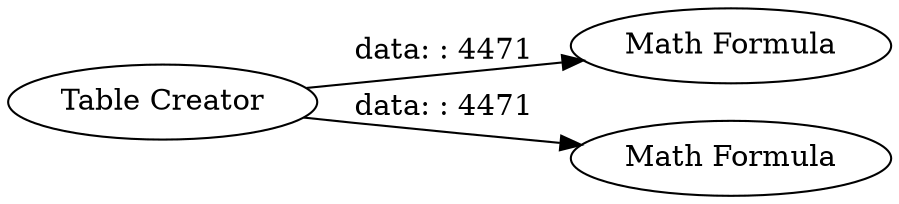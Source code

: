 digraph {
	"-7819153324954260041_2" [label="Math Formula"]
	"-7819153324954260041_3" [label="Math Formula"]
	"-7819153324954260041_1" [label="Table Creator"]
	"-7819153324954260041_1" -> "-7819153324954260041_3" [label="data: : 4471"]
	"-7819153324954260041_1" -> "-7819153324954260041_2" [label="data: : 4471"]
	rankdir=LR
}
